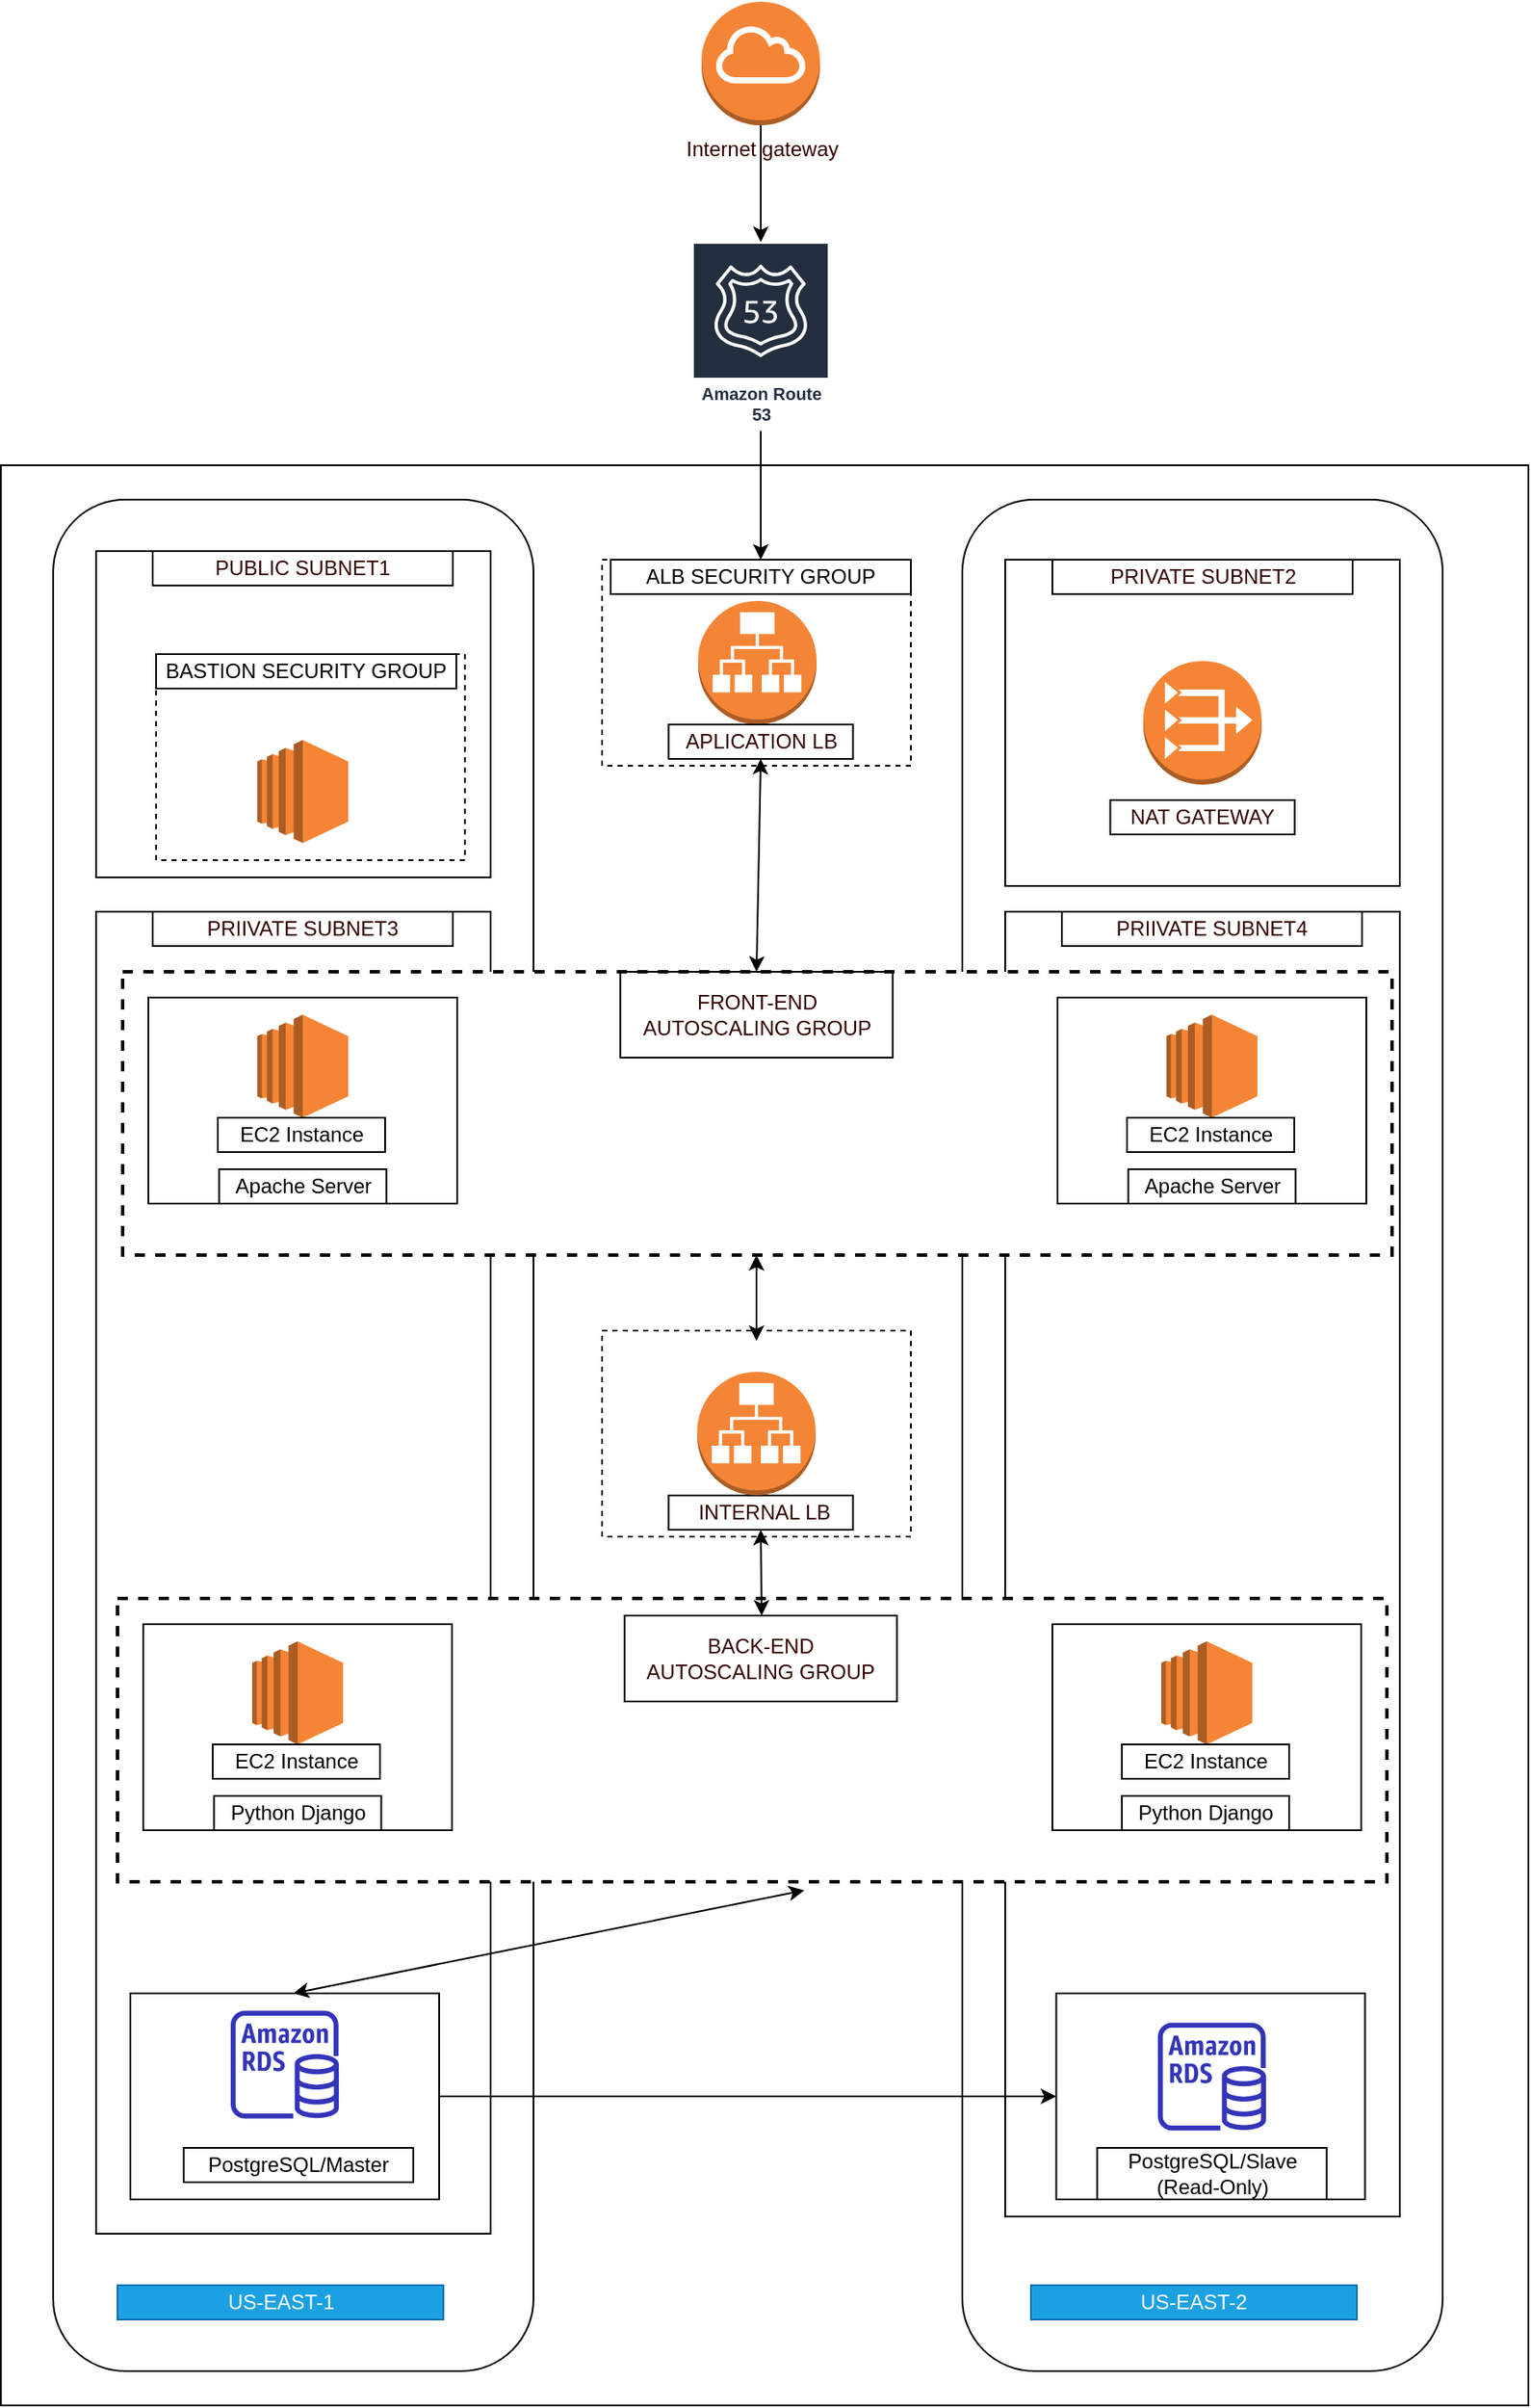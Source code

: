 <mxfile version="14.9.6" type="github">
  <diagram id="9-N7X1ui6co2GdvMr1hf" name="Page-1">
    <mxGraphModel dx="1566" dy="1960" grid="1" gridSize="10" guides="1" tooltips="1" connect="1" arrows="1" fold="1" page="1" pageScale="1" pageWidth="850" pageHeight="1100" math="0" shadow="0">
      <root>
        <mxCell id="0" />
        <mxCell id="1" parent="0" />
        <mxCell id="ct1t14buc-7vn4glaYGv-50" value="" style="rounded=0;whiteSpace=wrap;html=1;fontColor=#FFFFFF;strokeColor=#000000;strokeWidth=0;gradientColor=none;" vertex="1" parent="1">
          <mxGeometry x="325" y="430" width="120" height="60" as="geometry" />
        </mxCell>
        <mxCell id="ct1t14buc-7vn4glaYGv-46" value="" style="rounded=0;whiteSpace=wrap;html=1;fontColor=#000000;strokeColor=#BD7000;strokeWidth=0;fillColor=#f0a30a;" vertex="1" parent="1">
          <mxGeometry x="325" y="430" width="725" height="160" as="geometry" />
        </mxCell>
        <mxCell id="ct1t14buc-7vn4glaYGv-45" value="" style="rounded=0;whiteSpace=wrap;html=1;fontColor=#000000;strokeColor=#BD7000;strokeWidth=0;fillColor=#f0a30a;" vertex="1" parent="1">
          <mxGeometry x="320" y="420" width="120" height="60" as="geometry" />
        </mxCell>
        <mxCell id="ct1t14buc-7vn4glaYGv-44" value="" style="rounded=0;whiteSpace=wrap;html=1;fontColor=#FFFFFF;strokeColor=#000000;strokeWidth=0;gradientColor=none;" vertex="1" parent="1">
          <mxGeometry x="340" y="450" width="120" height="60" as="geometry" />
        </mxCell>
        <mxCell id="ct1t14buc-7vn4glaYGv-42" value="" style="rounded=0;whiteSpace=wrap;html=1;fontColor=#FFFFFF;strokeColor=#000000;gradientColor=none;dashed=1;strokeWidth=11;" vertex="1" parent="1">
          <mxGeometry x="320" y="420" width="730" height="170" as="geometry" />
        </mxCell>
        <mxCell id="ct1t14buc-7vn4glaYGv-21" style="edgeStyle=orthogonalEdgeStyle;rounded=0;orthogonalLoop=1;jettySize=auto;html=1;fontColor=#FFFFFF;" edge="1" parent="1" source="ct1t14buc-7vn4glaYGv-1" target="ct1t14buc-7vn4glaYGv-20">
          <mxGeometry relative="1" as="geometry" />
        </mxCell>
        <mxCell id="ct1t14buc-7vn4glaYGv-1" value="&lt;font color=&quot;#330000&quot;&gt;Internet gateway&lt;/font&gt;" style="outlineConnect=0;dashed=0;verticalLabelPosition=bottom;verticalAlign=top;align=center;html=1;shape=mxgraph.aws3.internet_gateway;fillColor=#F58536;gradientColor=none;fontColor=#FFFFFF;" vertex="1" parent="1">
          <mxGeometry x="658" y="-140" width="69" height="72" as="geometry" />
        </mxCell>
        <mxCell id="ct1t14buc-7vn4glaYGv-3" value="" style="rounded=0;whiteSpace=wrap;html=1;fontColor=#FFFFFF;gradientColor=none;" vertex="1" parent="1">
          <mxGeometry x="249.5" y="130" width="890.5" height="1130" as="geometry" />
        </mxCell>
        <mxCell id="ct1t14buc-7vn4glaYGv-4" value="" style="rounded=1;whiteSpace=wrap;html=1;fontColor=#FFFFFF;gradientColor=none;" vertex="1" parent="1">
          <mxGeometry x="280" y="150" width="280" height="1090" as="geometry" />
        </mxCell>
        <mxCell id="ct1t14buc-7vn4glaYGv-5" value="&lt;font color=&quot;#FFFFFF&quot;&gt;US-EAST-1&lt;/font&gt;" style="text;html=1;strokeColor=#006EAF;fillColor=#1ba1e2;align=center;verticalAlign=middle;whiteSpace=wrap;rounded=0;fontColor=#ffffff;" vertex="1" parent="1">
          <mxGeometry x="317.5" y="1190" width="190" height="20" as="geometry" />
        </mxCell>
        <mxCell id="ct1t14buc-7vn4glaYGv-6" value="" style="rounded=1;whiteSpace=wrap;html=1;fontColor=#FFFFFF;gradientColor=none;" vertex="1" parent="1">
          <mxGeometry x="810" y="150" width="280" height="1090" as="geometry" />
        </mxCell>
        <mxCell id="ct1t14buc-7vn4glaYGv-7" value="" style="rounded=0;whiteSpace=wrap;html=1;fontColor=#FFFFFF;gradientColor=none;" vertex="1" parent="1">
          <mxGeometry x="305" y="180" width="230" height="190" as="geometry" />
        </mxCell>
        <mxCell id="ct1t14buc-7vn4glaYGv-8" value="" style="rounded=0;whiteSpace=wrap;html=1;fontColor=#FFFFFF;gradientColor=none;dashed=1;" vertex="1" parent="1">
          <mxGeometry x="340" y="240" width="180" height="120" as="geometry" />
        </mxCell>
        <mxCell id="ct1t14buc-7vn4glaYGv-9" value="" style="outlineConnect=0;dashed=0;verticalLabelPosition=bottom;verticalAlign=top;align=center;html=1;shape=mxgraph.aws3.ec2;fillColor=#F58534;gradientColor=none;fontColor=#FFFFFF;" vertex="1" parent="1">
          <mxGeometry x="399" y="290" width="53" height="60" as="geometry" />
        </mxCell>
        <mxCell id="ct1t14buc-7vn4glaYGv-10" value="&lt;font color=&quot;#000000&quot;&gt;BASTION SECURITY GROUP&lt;/font&gt;" style="text;html=1;fillColor=none;align=center;verticalAlign=middle;whiteSpace=wrap;rounded=0;fontColor=#FFFFFF;strokeColor=#000000;" vertex="1" parent="1">
          <mxGeometry x="340" y="240" width="175" height="20" as="geometry" />
        </mxCell>
        <mxCell id="ct1t14buc-7vn4glaYGv-11" value="&lt;font color=&quot;#330000&quot;&gt;PUBLIC SUBNET1&lt;/font&gt;" style="text;html=1;fillColor=none;align=center;verticalAlign=middle;whiteSpace=wrap;rounded=0;fontColor=#FFFFFF;strokeColor=#000000;" vertex="1" parent="1">
          <mxGeometry x="338" y="180" width="175" height="20" as="geometry" />
        </mxCell>
        <mxCell id="ct1t14buc-7vn4glaYGv-12" value="" style="rounded=0;whiteSpace=wrap;html=1;fontColor=#FFFFFF;gradientColor=none;" vertex="1" parent="1">
          <mxGeometry x="835" y="185" width="230" height="190" as="geometry" />
        </mxCell>
        <mxCell id="ct1t14buc-7vn4glaYGv-13" value="&lt;font color=&quot;#330000&quot;&gt;PRIVATE SUBNET2&lt;br&gt;&lt;/font&gt;" style="text;html=1;fillColor=none;align=center;verticalAlign=middle;whiteSpace=wrap;rounded=0;fontColor=#FFFFFF;strokeColor=#000000;" vertex="1" parent="1">
          <mxGeometry x="862.5" y="185" width="175" height="20" as="geometry" />
        </mxCell>
        <mxCell id="ct1t14buc-7vn4glaYGv-14" value="" style="outlineConnect=0;dashed=0;verticalLabelPosition=bottom;verticalAlign=top;align=center;html=1;shape=mxgraph.aws3.vpc_nat_gateway;fillColor=#F58534;gradientColor=none;fontColor=#FFFFFF;strokeColor=#000000;" vertex="1" parent="1">
          <mxGeometry x="915.5" y="244" width="69" height="72" as="geometry" />
        </mxCell>
        <mxCell id="ct1t14buc-7vn4glaYGv-15" value="&lt;font color=&quot;#330000&quot;&gt;NAT GATEWAY&lt;br&gt;&lt;/font&gt;" style="text;html=1;fillColor=none;align=center;verticalAlign=middle;whiteSpace=wrap;rounded=0;fontColor=#FFFFFF;strokeColor=#000000;" vertex="1" parent="1">
          <mxGeometry x="896.25" y="325" width="107.5" height="20" as="geometry" />
        </mxCell>
        <mxCell id="ct1t14buc-7vn4glaYGv-16" value="" style="rounded=0;whiteSpace=wrap;html=1;fontColor=#FFFFFF;gradientColor=none;dashed=1;" vertex="1" parent="1">
          <mxGeometry x="600" y="185" width="180" height="120" as="geometry" />
        </mxCell>
        <mxCell id="ct1t14buc-7vn4glaYGv-17" value="" style="outlineConnect=0;dashed=0;verticalLabelPosition=bottom;verticalAlign=top;align=center;html=1;shape=mxgraph.aws3.application_load_balancer;fillColor=#F58536;gradientColor=none;fontColor=#FFFFFF;strokeColor=#000000;" vertex="1" parent="1">
          <mxGeometry x="656" y="209" width="69" height="72" as="geometry" />
        </mxCell>
        <mxCell id="ct1t14buc-7vn4glaYGv-18" value="&lt;font color=&quot;#000000&quot;&gt;ALB SECURITY GROUP&lt;/font&gt;" style="text;html=1;fillColor=none;align=center;verticalAlign=middle;whiteSpace=wrap;rounded=0;fontColor=#FFFFFF;strokeColor=#000000;" vertex="1" parent="1">
          <mxGeometry x="605" y="185" width="175" height="20" as="geometry" />
        </mxCell>
        <mxCell id="ct1t14buc-7vn4glaYGv-19" value="&lt;font color=&quot;#330000&quot;&gt;APLICATION LB&lt;br&gt;&lt;/font&gt;" style="text;html=1;fillColor=none;align=center;verticalAlign=middle;whiteSpace=wrap;rounded=0;fontColor=#FFFFFF;strokeColor=#000000;" vertex="1" parent="1">
          <mxGeometry x="638.75" y="281" width="107.5" height="20" as="geometry" />
        </mxCell>
        <mxCell id="ct1t14buc-7vn4glaYGv-22" style="edgeStyle=orthogonalEdgeStyle;rounded=0;orthogonalLoop=1;jettySize=auto;html=1;entryX=0.5;entryY=0;entryDx=0;entryDy=0;fontColor=#FFFFFF;" edge="1" parent="1" source="ct1t14buc-7vn4glaYGv-20" target="ct1t14buc-7vn4glaYGv-18">
          <mxGeometry relative="1" as="geometry" />
        </mxCell>
        <mxCell id="ct1t14buc-7vn4glaYGv-20" value="Amazon Route 53" style="outlineConnect=0;fontColor=#232F3E;gradientColor=none;strokeColor=#ffffff;fillColor=#232F3E;dashed=0;verticalLabelPosition=middle;verticalAlign=bottom;align=center;html=1;whiteSpace=wrap;fontSize=10;fontStyle=1;spacing=3;shape=mxgraph.aws4.productIcon;prIcon=mxgraph.aws4.route_53;" vertex="1" parent="1">
          <mxGeometry x="652.5" width="80" height="110" as="geometry" />
        </mxCell>
        <mxCell id="ct1t14buc-7vn4glaYGv-23" value="" style="rounded=0;whiteSpace=wrap;html=1;fontColor=#FFFFFF;gradientColor=none;" vertex="1" parent="1">
          <mxGeometry x="305" y="390" width="230" height="770" as="geometry" />
        </mxCell>
        <mxCell id="ct1t14buc-7vn4glaYGv-24" value="&lt;font color=&quot;#330000&quot;&gt;PRIIVATE SUBNET3&lt;/font&gt;" style="text;html=1;fillColor=none;align=center;verticalAlign=middle;whiteSpace=wrap;rounded=0;fontColor=#FFFFFF;strokeColor=#000000;" vertex="1" parent="1">
          <mxGeometry x="338" y="390" width="175" height="20" as="geometry" />
        </mxCell>
        <mxCell id="ct1t14buc-7vn4glaYGv-29" value="&lt;font color=&quot;#000000&quot;&gt;BASTION SECURITY GROUP&lt;/font&gt;" style="text;html=1;fillColor=none;align=center;verticalAlign=middle;whiteSpace=wrap;rounded=0;fontColor=#FFFFFF;strokeColor=#000000;" vertex="1" parent="1">
          <mxGeometry x="335.5" y="440" width="175" height="20" as="geometry" />
        </mxCell>
        <mxCell id="ct1t14buc-7vn4glaYGv-36" value="" style="rounded=0;whiteSpace=wrap;html=1;fontColor=#FFFFFF;gradientColor=none;" vertex="1" parent="1">
          <mxGeometry x="835" y="390" width="230" height="760" as="geometry" />
        </mxCell>
        <mxCell id="ct1t14buc-7vn4glaYGv-37" value="&lt;font color=&quot;#330000&quot;&gt;PRIIVATE SUBNET4&lt;/font&gt;" style="text;html=1;fillColor=none;align=center;verticalAlign=middle;whiteSpace=wrap;rounded=0;fontColor=#FFFFFF;strokeColor=#000000;" vertex="1" parent="1">
          <mxGeometry x="868" y="390" width="175" height="20" as="geometry" />
        </mxCell>
        <mxCell id="ct1t14buc-7vn4glaYGv-51" value="" style="rounded=0;whiteSpace=wrap;html=1;strokeWidth=2;dashed=1;" vertex="1" parent="1">
          <mxGeometry x="320.5" y="425" width="740" height="165" as="geometry" />
        </mxCell>
        <mxCell id="ct1t14buc-7vn4glaYGv-38" value="" style="rounded=0;whiteSpace=wrap;html=1;fontColor=#FFFFFF;gradientColor=none;" vertex="1" parent="1">
          <mxGeometry x="865.5" y="440" width="180" height="120" as="geometry" />
        </mxCell>
        <mxCell id="ct1t14buc-7vn4glaYGv-39" value="" style="outlineConnect=0;dashed=0;verticalLabelPosition=bottom;verticalAlign=top;align=center;html=1;shape=mxgraph.aws3.ec2;fillColor=#F58534;gradientColor=none;fontColor=#FFFFFF;" vertex="1" parent="1">
          <mxGeometry x="929" y="450" width="53" height="60" as="geometry" />
        </mxCell>
        <mxCell id="ct1t14buc-7vn4glaYGv-40" value="&lt;font color=&quot;#000000&quot;&gt;EC2 Instance&lt;br&gt;&lt;/font&gt;" style="text;html=1;fillColor=none;align=center;verticalAlign=middle;whiteSpace=wrap;rounded=0;fontColor=#FFFFFF;strokeColor=#000000;" vertex="1" parent="1">
          <mxGeometry x="906" y="510" width="97.5" height="20" as="geometry" />
        </mxCell>
        <mxCell id="ct1t14buc-7vn4glaYGv-41" value="&lt;font color=&quot;#000000&quot;&gt;Apache Server&lt;br&gt;&lt;/font&gt;" style="text;html=1;fillColor=none;align=center;verticalAlign=middle;whiteSpace=wrap;rounded=0;fontColor=#FFFFFF;strokeColor=#000000;" vertex="1" parent="1">
          <mxGeometry x="906.75" y="540" width="97.5" height="20" as="geometry" />
        </mxCell>
        <mxCell id="ct1t14buc-7vn4glaYGv-30" value="" style="rounded=0;whiteSpace=wrap;html=1;fontColor=#FFFFFF;gradientColor=none;" vertex="1" parent="1">
          <mxGeometry x="335.5" y="440" width="180" height="120" as="geometry" />
        </mxCell>
        <mxCell id="ct1t14buc-7vn4glaYGv-31" value="" style="outlineConnect=0;dashed=0;verticalLabelPosition=bottom;verticalAlign=top;align=center;html=1;shape=mxgraph.aws3.ec2;fillColor=#F58534;gradientColor=none;fontColor=#FFFFFF;" vertex="1" parent="1">
          <mxGeometry x="399" y="450" width="53" height="60" as="geometry" />
        </mxCell>
        <mxCell id="ct1t14buc-7vn4glaYGv-32" value="&lt;font color=&quot;#000000&quot;&gt;EC2 Instance&lt;br&gt;&lt;/font&gt;" style="text;html=1;fillColor=none;align=center;verticalAlign=middle;whiteSpace=wrap;rounded=0;fontColor=#FFFFFF;strokeColor=#000000;" vertex="1" parent="1">
          <mxGeometry x="376" y="510" width="97.5" height="20" as="geometry" />
        </mxCell>
        <mxCell id="ct1t14buc-7vn4glaYGv-34" value="&lt;font color=&quot;#000000&quot;&gt;Apache Server&lt;br&gt;&lt;/font&gt;" style="text;html=1;fillColor=none;align=center;verticalAlign=middle;whiteSpace=wrap;rounded=0;fontColor=#FFFFFF;strokeColor=#000000;" vertex="1" parent="1">
          <mxGeometry x="376.75" y="540" width="97.5" height="20" as="geometry" />
        </mxCell>
        <mxCell id="ct1t14buc-7vn4glaYGv-55" value="&lt;font color=&quot;#330000&quot;&gt;FRONT-END AUTOSCALING GROUP&lt;br&gt;&lt;/font&gt;" style="text;html=1;fillColor=none;align=center;verticalAlign=middle;whiteSpace=wrap;rounded=0;fontColor=#FFFFFF;strokeColor=#000000;" vertex="1" parent="1">
          <mxGeometry x="610.63" y="425" width="158.75" height="50" as="geometry" />
        </mxCell>
        <mxCell id="ct1t14buc-7vn4glaYGv-56" value="" style="outlineConnect=0;dashed=0;verticalLabelPosition=bottom;verticalAlign=top;align=center;html=1;shape=mxgraph.aws3.application_load_balancer;fillColor=#F58536;gradientColor=none;fontColor=#FFFFFF;strokeColor=#000000;" vertex="1" parent="1">
          <mxGeometry x="651" y="634" width="69" height="72" as="geometry" />
        </mxCell>
        <mxCell id="ct1t14buc-7vn4glaYGv-57" value="" style="rounded=0;whiteSpace=wrap;html=1;fontColor=#FFFFFF;gradientColor=none;dashed=1;" vertex="1" parent="1">
          <mxGeometry x="600" y="634" width="180" height="120" as="geometry" />
        </mxCell>
        <mxCell id="ct1t14buc-7vn4glaYGv-59" value="&lt;font color=&quot;#330000&quot;&gt;&amp;nbsp;INTERNAL LB&lt;br&gt;&lt;/font&gt;" style="text;html=1;fillColor=none;align=center;verticalAlign=middle;whiteSpace=wrap;rounded=0;fontColor=#FFFFFF;strokeColor=#000000;" vertex="1" parent="1">
          <mxGeometry x="638.75" y="730" width="107.5" height="20" as="geometry" />
        </mxCell>
        <mxCell id="ct1t14buc-7vn4glaYGv-60" value="" style="outlineConnect=0;dashed=0;verticalLabelPosition=bottom;verticalAlign=top;align=center;html=1;shape=mxgraph.aws3.application_load_balancer;fillColor=#F58536;gradientColor=none;fontColor=#FFFFFF;strokeColor=#000000;" vertex="1" parent="1">
          <mxGeometry x="655.5" y="658" width="69" height="72" as="geometry" />
        </mxCell>
        <mxCell id="ct1t14buc-7vn4glaYGv-65" value="" style="endArrow=classic;startArrow=classic;html=1;fontColor=#FFFFFF;exitX=0.5;exitY=0;exitDx=0;exitDy=0;entryX=0.5;entryY=1;entryDx=0;entryDy=0;" edge="1" parent="1" source="ct1t14buc-7vn4glaYGv-55" target="ct1t14buc-7vn4glaYGv-19">
          <mxGeometry width="50" height="50" relative="1" as="geometry">
            <mxPoint x="670" y="380" as="sourcePoint" />
            <mxPoint x="720" y="330" as="targetPoint" />
          </mxGeometry>
        </mxCell>
        <mxCell id="ct1t14buc-7vn4glaYGv-70" value="" style="endArrow=classic;startArrow=classic;html=1;fontColor=#FFFFFF;" edge="1" parent="1">
          <mxGeometry width="50" height="50" relative="1" as="geometry">
            <mxPoint x="690" y="640" as="sourcePoint" />
            <mxPoint x="690" y="590" as="targetPoint" />
          </mxGeometry>
        </mxCell>
        <mxCell id="ct1t14buc-7vn4glaYGv-84" value="" style="rounded=0;whiteSpace=wrap;html=1;strokeWidth=2;dashed=1;" vertex="1" parent="1">
          <mxGeometry x="317.5" y="790" width="740" height="165" as="geometry" />
        </mxCell>
        <mxCell id="ct1t14buc-7vn4glaYGv-85" value="" style="rounded=0;whiteSpace=wrap;html=1;fontColor=#FFFFFF;gradientColor=none;" vertex="1" parent="1">
          <mxGeometry x="332.5" y="805" width="180" height="120" as="geometry" />
        </mxCell>
        <mxCell id="ct1t14buc-7vn4glaYGv-86" value="" style="outlineConnect=0;dashed=0;verticalLabelPosition=bottom;verticalAlign=top;align=center;html=1;shape=mxgraph.aws3.ec2;fillColor=#F58534;gradientColor=none;fontColor=#FFFFFF;" vertex="1" parent="1">
          <mxGeometry x="396" y="815" width="53" height="60" as="geometry" />
        </mxCell>
        <mxCell id="ct1t14buc-7vn4glaYGv-87" value="&lt;font color=&quot;#000000&quot;&gt;EC2 Instance&lt;br&gt;&lt;/font&gt;" style="text;html=1;fillColor=none;align=center;verticalAlign=middle;whiteSpace=wrap;rounded=0;fontColor=#FFFFFF;strokeColor=#000000;" vertex="1" parent="1">
          <mxGeometry x="373" y="875" width="97.5" height="20" as="geometry" />
        </mxCell>
        <mxCell id="ct1t14buc-7vn4glaYGv-88" value="&lt;font color=&quot;#000000&quot;&gt;Python Django&lt;br&gt;&lt;/font&gt;" style="text;html=1;fillColor=none;align=center;verticalAlign=middle;whiteSpace=wrap;rounded=0;fontColor=#FFFFFF;strokeColor=#000000;" vertex="1" parent="1">
          <mxGeometry x="373.75" y="905" width="97.5" height="20" as="geometry" />
        </mxCell>
        <mxCell id="ct1t14buc-7vn4glaYGv-89" value="&lt;div&gt;&lt;font color=&quot;#330000&quot;&gt;BACK-END &lt;br&gt;&lt;/font&gt;&lt;/div&gt;&lt;div&gt;&lt;font color=&quot;#330000&quot;&gt;AUTOSCALING GROUP&lt;/font&gt;&lt;/div&gt;" style="text;html=1;fillColor=none;align=center;verticalAlign=middle;whiteSpace=wrap;rounded=0;fontColor=#FFFFFF;strokeColor=#000000;" vertex="1" parent="1">
          <mxGeometry x="613.12" y="800" width="158.75" height="50" as="geometry" />
        </mxCell>
        <mxCell id="ct1t14buc-7vn4glaYGv-90" value="" style="rounded=0;whiteSpace=wrap;html=1;fontColor=#FFFFFF;gradientColor=none;" vertex="1" parent="1">
          <mxGeometry x="862.5" y="805" width="180" height="120" as="geometry" />
        </mxCell>
        <mxCell id="ct1t14buc-7vn4glaYGv-91" value="" style="outlineConnect=0;dashed=0;verticalLabelPosition=bottom;verticalAlign=top;align=center;html=1;shape=mxgraph.aws3.ec2;fillColor=#F58534;gradientColor=none;fontColor=#FFFFFF;" vertex="1" parent="1">
          <mxGeometry x="926" y="815" width="53" height="60" as="geometry" />
        </mxCell>
        <mxCell id="ct1t14buc-7vn4glaYGv-92" value="&lt;font color=&quot;#000000&quot;&gt;EC2 Instance&lt;br&gt;&lt;/font&gt;" style="text;html=1;fillColor=none;align=center;verticalAlign=middle;whiteSpace=wrap;rounded=0;fontColor=#FFFFFF;strokeColor=#000000;" vertex="1" parent="1">
          <mxGeometry x="903" y="875" width="97.5" height="20" as="geometry" />
        </mxCell>
        <mxCell id="ct1t14buc-7vn4glaYGv-94" value="&lt;font color=&quot;#000000&quot;&gt;Python Django&lt;br&gt;&lt;/font&gt;" style="text;html=1;fillColor=none;align=center;verticalAlign=middle;whiteSpace=wrap;rounded=0;fontColor=#FFFFFF;strokeColor=#000000;" vertex="1" parent="1">
          <mxGeometry x="903" y="905" width="97.5" height="20" as="geometry" />
        </mxCell>
        <mxCell id="ct1t14buc-7vn4glaYGv-95" value="" style="endArrow=classic;startArrow=classic;html=1;fontColor=#FFFFFF;entryX=0.5;entryY=1;entryDx=0;entryDy=0;" edge="1" parent="1" target="ct1t14buc-7vn4glaYGv-59">
          <mxGeometry width="50" height="50" relative="1" as="geometry">
            <mxPoint x="693" y="800" as="sourcePoint" />
            <mxPoint x="680" y="750" as="targetPoint" />
          </mxGeometry>
        </mxCell>
        <mxCell id="ct1t14buc-7vn4glaYGv-107" style="edgeStyle=orthogonalEdgeStyle;rounded=0;orthogonalLoop=1;jettySize=auto;html=1;fontColor=#FFFFFF;" edge="1" parent="1" source="ct1t14buc-7vn4glaYGv-97" target="ct1t14buc-7vn4glaYGv-101">
          <mxGeometry relative="1" as="geometry" />
        </mxCell>
        <mxCell id="ct1t14buc-7vn4glaYGv-97" value="" style="rounded=0;whiteSpace=wrap;html=1;fontColor=#FFFFFF;gradientColor=none;" vertex="1" parent="1">
          <mxGeometry x="325" y="1020" width="180" height="120" as="geometry" />
        </mxCell>
        <mxCell id="ct1t14buc-7vn4glaYGv-100" value="&lt;font color=&quot;#000000&quot;&gt;PostgreSQL/Master&lt;/font&gt;" style="text;html=1;fillColor=none;align=center;verticalAlign=middle;whiteSpace=wrap;rounded=0;fontColor=#FFFFFF;strokeColor=#000000;" vertex="1" parent="1">
          <mxGeometry x="356.13" y="1110" width="133.75" height="20" as="geometry" />
        </mxCell>
        <mxCell id="ct1t14buc-7vn4glaYGv-101" value="" style="rounded=0;whiteSpace=wrap;html=1;fontColor=#FFFFFF;gradientColor=none;" vertex="1" parent="1">
          <mxGeometry x="864.75" y="1020" width="180" height="120" as="geometry" />
        </mxCell>
        <mxCell id="ct1t14buc-7vn4glaYGv-105" value="" style="endArrow=classic;startArrow=classic;html=1;fontColor=#FFFFFF;entryX=0.541;entryY=1.03;entryDx=0;entryDy=0;entryPerimeter=0;" edge="1" parent="1" target="ct1t14buc-7vn4glaYGv-84">
          <mxGeometry width="50" height="50" relative="1" as="geometry">
            <mxPoint x="420" y="1020" as="sourcePoint" />
            <mxPoint x="670" y="970" as="targetPoint" />
          </mxGeometry>
        </mxCell>
        <mxCell id="ct1t14buc-7vn4glaYGv-96" value="" style="outlineConnect=0;fontColor=#232F3E;gradientColor=none;fillColor=#3334B9;strokeColor=none;dashed=0;verticalLabelPosition=bottom;verticalAlign=top;align=center;html=1;fontSize=12;fontStyle=0;aspect=fixed;pointerEvents=1;shape=mxgraph.aws4.rds_instance;" vertex="1" parent="1">
          <mxGeometry x="383.5" y="1030" width="63" height="63" as="geometry" />
        </mxCell>
        <mxCell id="ct1t14buc-7vn4glaYGv-108" value="" style="outlineConnect=0;fontColor=#232F3E;gradientColor=none;fillColor=#3334B9;strokeColor=none;dashed=0;verticalLabelPosition=bottom;verticalAlign=top;align=center;html=1;fontSize=12;fontStyle=0;aspect=fixed;pointerEvents=1;shape=mxgraph.aws4.rds_instance;" vertex="1" parent="1">
          <mxGeometry x="924" y="1037" width="63" height="63" as="geometry" />
        </mxCell>
        <mxCell id="ct1t14buc-7vn4glaYGv-109" value="&lt;font color=&quot;#000000&quot;&gt;PostgreSQL/Slave (Read-Only)&lt;br&gt;&lt;/font&gt;" style="text;html=1;fillColor=none;align=center;verticalAlign=middle;whiteSpace=wrap;rounded=0;fontColor=#FFFFFF;strokeColor=#000000;" vertex="1" parent="1">
          <mxGeometry x="888.62" y="1110" width="133.75" height="30" as="geometry" />
        </mxCell>
        <mxCell id="ct1t14buc-7vn4glaYGv-110" value="&lt;font color=&quot;#FFFFFF&quot;&gt;US-EAST-2&lt;/font&gt;" style="text;html=1;strokeColor=#006EAF;fillColor=#1ba1e2;align=center;verticalAlign=middle;whiteSpace=wrap;rounded=0;fontColor=#ffffff;" vertex="1" parent="1">
          <mxGeometry x="850" y="1190" width="190" height="20" as="geometry" />
        </mxCell>
      </root>
    </mxGraphModel>
  </diagram>
</mxfile>
